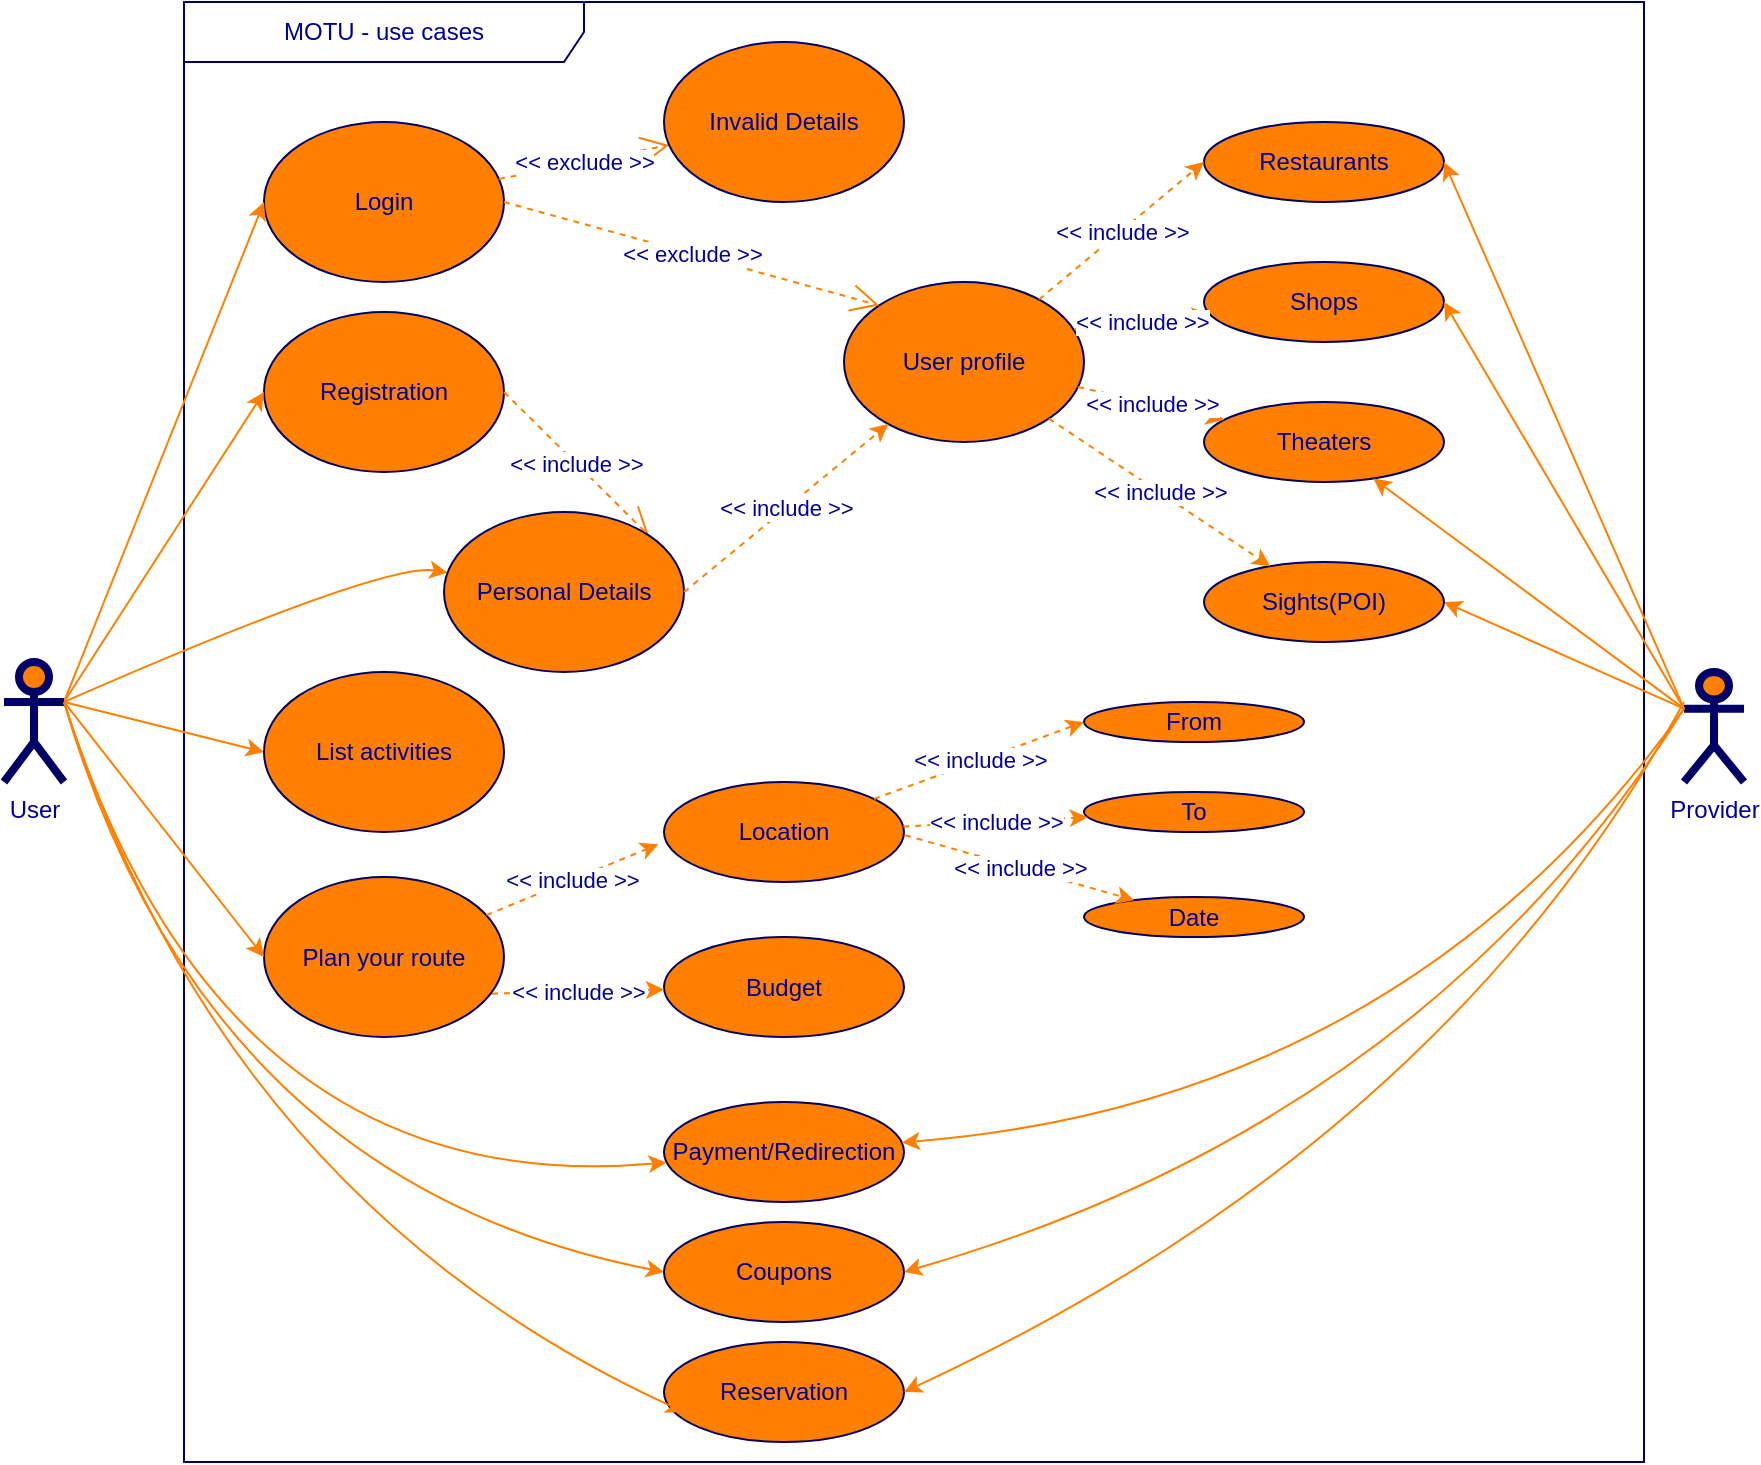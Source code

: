 <mxfile version="13.7.5" type="github">
  <diagram id="1cee9afd-dcdd-cf27-cb82-50d77dad4855" name="Page-1">
    <mxGraphModel dx="865" dy="518" grid="1" gridSize="10" guides="1" tooltips="1" connect="1" arrows="1" fold="1" page="1" pageScale="1" pageWidth="850" pageHeight="1100" math="0" shadow="0">
      <root>
        <mxCell id="0" />
        <mxCell id="1" parent="0" />
        <mxCell id="c1cb8d76720eaeb-22" value="MOTU - use cases" style="shape=umlFrame;whiteSpace=wrap;html=1;strokeWidth=1;fillColor=none;width=200;height=30;fontColor=#000099;strokeColor=#000066;" parent="1" vertex="1">
          <mxGeometry x="220" y="20" width="730" height="730" as="geometry" />
        </mxCell>
        <mxCell id="c1cb8d76720eaeb-20" value="Provider" style="shape=umlActor;verticalLabelPosition=bottom;labelBackgroundColor=#ffffff;verticalAlign=top;html=1;strokeWidth=4;fillColor=#FF8000;strokeColor=#000066;fontColor=#000099;" parent="1" vertex="1">
          <mxGeometry x="970" y="355" width="30" height="55" as="geometry" />
        </mxCell>
        <mxCell id="c1cb8d76720eaeb-1" value="Login" style="ellipse;whiteSpace=wrap;html=1;fillColor=#FF8000;strokeColor=#000066;fontColor=#000099;" parent="1" vertex="1">
          <mxGeometry x="260" y="80" width="120" height="80" as="geometry" />
        </mxCell>
        <mxCell id="c1cb8d76720eaeb-2" value="Registration" style="ellipse;whiteSpace=wrap;html=1;fillColor=#FF8000;strokeColor=#000066;fontColor=#000099;" parent="1" vertex="1">
          <mxGeometry x="260" y="175" width="120" height="80" as="geometry" />
        </mxCell>
        <mxCell id="c1cb8d76720eaeb-3" value="User profile" style="ellipse;whiteSpace=wrap;html=1;fillColor=#FF8000;strokeColor=#000066;fontColor=#000099;" parent="1" vertex="1">
          <mxGeometry x="550" y="160" width="120" height="80" as="geometry" />
        </mxCell>
        <mxCell id="c1cb8d76720eaeb-6" value="Plan your route" style="ellipse;whiteSpace=wrap;html=1;fillColor=#FF8000;strokeColor=#000066;fontColor=#000099;" parent="1" vertex="1">
          <mxGeometry x="260" y="457.5" width="120" height="80" as="geometry" />
        </mxCell>
        <mxCell id="c1cb8d76720eaeb-10" style="html=1;exitX=1;exitY=0.333;exitPerimeter=0;entryX=0;entryY=0.5;jettySize=auto;orthogonalLoop=1;fillColor=#f8cecc;strokeColor=#FF8000;curved=1;fontColor=#000099;" parent="1" source="c1cb8d76720eaeb-15" target="c1cb8d76720eaeb-1" edge="1">
          <mxGeometry relative="1" as="geometry" />
        </mxCell>
        <mxCell id="c1cb8d76720eaeb-11" style="html=1;exitX=1;exitY=0.333;exitPerimeter=0;entryX=0;entryY=0.5;jettySize=auto;orthogonalLoop=1;curved=1;fontColor=#000099;strokeColor=#FF8000;" parent="1" source="c1cb8d76720eaeb-15" target="c1cb8d76720eaeb-2" edge="1">
          <mxGeometry relative="1" as="geometry" />
        </mxCell>
        <mxCell id="c1cb8d76720eaeb-12" style="rounded=0;html=1;exitX=1;exitY=0.333;exitPerimeter=0;entryX=0;entryY=0.5;jettySize=auto;orthogonalLoop=1;fontColor=#000099;strokeColor=#FF8000;" parent="1" source="c1cb8d76720eaeb-15" target="c1cb8d76720eaeb-26" edge="1">
          <mxGeometry relative="1" as="geometry" />
        </mxCell>
        <mxCell id="c1cb8d76720eaeb-13" style="edgeStyle=none;curved=1;html=1;exitX=1;exitY=0.333;exitPerimeter=0;jettySize=auto;orthogonalLoop=1;strokeColor=#FF8000;fontColor=#000099;" parent="1" source="c1cb8d76720eaeb-15" target="KjHHZVlX-_jgiWTTWuIh-20" edge="1">
          <mxGeometry relative="1" as="geometry">
            <Array as="points">
              <mxPoint x="320" y="300" />
            </Array>
          </mxGeometry>
        </mxCell>
        <mxCell id="c1cb8d76720eaeb-14" style="edgeStyle=none;curved=1;html=1;exitX=1;exitY=0.333;exitPerimeter=0;jettySize=auto;orthogonalLoop=1;strokeColor=#FF8000;entryX=0;entryY=0.5;fontColor=#000099;" parent="1" source="c1cb8d76720eaeb-15" target="c1cb8d76720eaeb-6" edge="1">
          <mxGeometry relative="1" as="geometry" />
        </mxCell>
        <mxCell id="c1cb8d76720eaeb-15" value="User" style="shape=umlActor;verticalLabelPosition=bottom;labelBackgroundColor=#ffffff;verticalAlign=top;html=1;strokeWidth=4;fillColor=#FF8000;strokeColor=#000066;fontColor=#000099;" parent="1" vertex="1">
          <mxGeometry x="130" y="350" width="30" height="60" as="geometry" />
        </mxCell>
        <mxCell id="c1cb8d76720eaeb-17" style="edgeStyle=none;curved=1;html=1;exitX=0;exitY=0.333;exitPerimeter=0;entryX=1;entryY=0.5;jettySize=auto;orthogonalLoop=1;strokeColor=#FF8000;fontColor=#000099;entryDx=0;entryDy=0;" parent="1" source="c1cb8d76720eaeb-20" target="KjHHZVlX-_jgiWTTWuIh-36" edge="1">
          <mxGeometry relative="1" as="geometry" />
        </mxCell>
        <mxCell id="c1cb8d76720eaeb-26" value="List activities" style="ellipse;whiteSpace=wrap;html=1;fillColor=#FF8000;strokeColor=#000066;fontColor=#000099;" parent="1" vertex="1">
          <mxGeometry x="260" y="355" width="120" height="80" as="geometry" />
        </mxCell>
        <mxCell id="c1cb8d76720eaeb-27" value="&amp;lt;&amp;lt; include &amp;gt;&amp;gt;" style="endArrow=open;endSize=12;dashed=1;html=1;fontColor=#000099;strokeColor=#FF8000;entryX=1;entryY=0;entryDx=0;entryDy=0;exitX=1;exitY=0.5;exitDx=0;exitDy=0;" parent="1" source="c1cb8d76720eaeb-2" target="KjHHZVlX-_jgiWTTWuIh-20" edge="1">
          <mxGeometry width="160" relative="1" as="geometry">
            <mxPoint x="357" y="277" as="sourcePoint" />
            <mxPoint x="513" y="163" as="targetPoint" />
          </mxGeometry>
        </mxCell>
        <mxCell id="c1cb8d76720eaeb-28" value="&amp;lt;&amp;lt; exclude &amp;gt;&amp;gt;" style="endArrow=open;endSize=12;dashed=1;html=1;exitX=1;exitY=0.5;entryX=0;entryY=0;fontColor=#000099;strokeColor=#FF8000;entryDx=0;entryDy=0;" parent="1" source="c1cb8d76720eaeb-1" target="c1cb8d76720eaeb-3" edge="1">
          <mxGeometry width="160" relative="1" as="geometry">
            <mxPoint x="375" y="215" as="sourcePoint" />
            <mxPoint x="667.574" y="176.716" as="targetPoint" />
          </mxGeometry>
        </mxCell>
        <mxCell id="KjHHZVlX-_jgiWTTWuIh-5" value="&amp;lt;&amp;lt; exclude &amp;gt;&amp;gt;" style="endArrow=open;endSize=12;dashed=1;html=1;fontColor=#000099;strokeColor=#FF8000;" edge="1" parent="1" source="c1cb8d76720eaeb-1" target="KjHHZVlX-_jgiWTTWuIh-6">
          <mxGeometry width="160" relative="1" as="geometry">
            <mxPoint x="375" y="125" as="sourcePoint" />
            <mxPoint x="502.574" y="176.716" as="targetPoint" />
          </mxGeometry>
        </mxCell>
        <mxCell id="KjHHZVlX-_jgiWTTWuIh-6" value="Invalid Details" style="ellipse;whiteSpace=wrap;html=1;fillColor=#FF8000;strokeColor=#000066;fontColor=#000099;" vertex="1" parent="1">
          <mxGeometry x="460" y="40" width="120" height="80" as="geometry" />
        </mxCell>
        <mxCell id="KjHHZVlX-_jgiWTTWuIh-20" value="Personal Details" style="ellipse;whiteSpace=wrap;html=1;strokeColor=#000066;fillColor=#FF8000;fontColor=#000099;" vertex="1" parent="1">
          <mxGeometry x="350" y="275" width="120" height="80" as="geometry" />
        </mxCell>
        <mxCell id="KjHHZVlX-_jgiWTTWuIh-22" value="" style="endArrow=classic;html=1;dashed=1;strokeColor=#FF8000;fontColor=#000099;exitX=1;exitY=0.5;exitDx=0;exitDy=0;" edge="1" parent="1" source="KjHHZVlX-_jgiWTTWuIh-20" target="c1cb8d76720eaeb-3">
          <mxGeometry relative="1" as="geometry">
            <mxPoint x="500" y="330" as="sourcePoint" />
            <mxPoint x="600" y="330" as="targetPoint" />
          </mxGeometry>
        </mxCell>
        <mxCell id="KjHHZVlX-_jgiWTTWuIh-23" value="&amp;lt;&amp;lt; include &amp;gt;&amp;gt;" style="edgeLabel;resizable=0;html=1;align=center;verticalAlign=middle;fontColor=#000099;" connectable="0" vertex="1" parent="KjHHZVlX-_jgiWTTWuIh-22">
          <mxGeometry relative="1" as="geometry" />
        </mxCell>
        <mxCell id="KjHHZVlX-_jgiWTTWuIh-24" value="Location" style="ellipse;whiteSpace=wrap;html=1;strokeColor=#000066;fillColor=#FF8000;fontColor=#000099;" vertex="1" parent="1">
          <mxGeometry x="460" y="410" width="120" height="50" as="geometry" />
        </mxCell>
        <mxCell id="KjHHZVlX-_jgiWTTWuIh-25" value="Budget" style="ellipse;whiteSpace=wrap;html=1;strokeColor=#000066;fillColor=#FF8000;fontColor=#000099;" vertex="1" parent="1">
          <mxGeometry x="460" y="487.5" width="120" height="50" as="geometry" />
        </mxCell>
        <mxCell id="KjHHZVlX-_jgiWTTWuIh-26" value="" style="endArrow=classic;html=1;dashed=1;strokeColor=#FF8000;fontColor=#000099;entryX=-0.023;entryY=0.622;entryDx=0;entryDy=0;entryPerimeter=0;" edge="1" parent="1" source="c1cb8d76720eaeb-6" target="KjHHZVlX-_jgiWTTWuIh-24">
          <mxGeometry relative="1" as="geometry">
            <mxPoint x="480" y="325" as="sourcePoint" />
            <mxPoint x="582.19" y="241.058" as="targetPoint" />
          </mxGeometry>
        </mxCell>
        <mxCell id="KjHHZVlX-_jgiWTTWuIh-27" value="&amp;lt;&amp;lt; include &amp;gt;&amp;gt;" style="edgeLabel;resizable=0;html=1;align=center;verticalAlign=middle;fontColor=#000099;" connectable="0" vertex="1" parent="KjHHZVlX-_jgiWTTWuIh-26">
          <mxGeometry relative="1" as="geometry" />
        </mxCell>
        <mxCell id="KjHHZVlX-_jgiWTTWuIh-28" value="" style="endArrow=classic;html=1;dashed=1;strokeColor=#FF8000;fontColor=#000099;exitX=0.95;exitY=0.729;exitDx=0;exitDy=0;exitPerimeter=0;" edge="1" parent="1" source="c1cb8d76720eaeb-6" target="KjHHZVlX-_jgiWTTWuIh-25">
          <mxGeometry relative="1" as="geometry">
            <mxPoint x="384.21" y="490.357" as="sourcePoint" />
            <mxPoint x="447.24" y="469.76" as="targetPoint" />
          </mxGeometry>
        </mxCell>
        <mxCell id="KjHHZVlX-_jgiWTTWuIh-29" value="&amp;lt;&amp;lt; include &amp;gt;&amp;gt;" style="edgeLabel;resizable=0;html=1;align=center;verticalAlign=middle;fontColor=#000099;" connectable="0" vertex="1" parent="KjHHZVlX-_jgiWTTWuIh-28">
          <mxGeometry relative="1" as="geometry" />
        </mxCell>
        <mxCell id="KjHHZVlX-_jgiWTTWuIh-30" value="Payment/Redirection" style="ellipse;whiteSpace=wrap;html=1;strokeColor=#000066;fillColor=#FF8000;fontColor=#000099;" vertex="1" parent="1">
          <mxGeometry x="460" y="570" width="120" height="50" as="geometry" />
        </mxCell>
        <mxCell id="KjHHZVlX-_jgiWTTWuIh-31" style="edgeStyle=none;curved=1;html=1;jettySize=auto;orthogonalLoop=1;strokeColor=#FF8000;fontColor=#000099;exitX=1;exitY=0.333;exitDx=0;exitDy=0;exitPerimeter=0;entryX=0;entryY=0.5;entryDx=0;entryDy=0;" edge="1" parent="1" source="c1cb8d76720eaeb-15" target="KjHHZVlX-_jgiWTTWuIh-66">
          <mxGeometry relative="1" as="geometry">
            <mxPoint x="160" y="220" as="sourcePoint" />
            <mxPoint x="270" y="507.5" as="targetPoint" />
            <Array as="points">
              <mxPoint x="230" y="610" />
            </Array>
          </mxGeometry>
        </mxCell>
        <mxCell id="KjHHZVlX-_jgiWTTWuIh-33" value="Restaurants" style="ellipse;whiteSpace=wrap;html=1;strokeColor=#000066;fillColor=#FF8000;fontColor=#000099;" vertex="1" parent="1">
          <mxGeometry x="730" y="80" width="120" height="40" as="geometry" />
        </mxCell>
        <mxCell id="KjHHZVlX-_jgiWTTWuIh-34" value="Shops" style="ellipse;whiteSpace=wrap;html=1;strokeColor=#000066;fillColor=#FF8000;fontColor=#000099;" vertex="1" parent="1">
          <mxGeometry x="730" y="150" width="120" height="40" as="geometry" />
        </mxCell>
        <mxCell id="KjHHZVlX-_jgiWTTWuIh-35" value="Theaters" style="ellipse;whiteSpace=wrap;html=1;strokeColor=#000066;fillColor=#FF8000;fontColor=#000099;" vertex="1" parent="1">
          <mxGeometry x="730" y="220" width="120" height="40" as="geometry" />
        </mxCell>
        <mxCell id="KjHHZVlX-_jgiWTTWuIh-36" value="Sights(POI)" style="ellipse;whiteSpace=wrap;html=1;strokeColor=#000066;fillColor=#FF8000;fontColor=#000099;" vertex="1" parent="1">
          <mxGeometry x="730" y="300" width="120" height="40" as="geometry" />
        </mxCell>
        <mxCell id="KjHHZVlX-_jgiWTTWuIh-41" value="" style="endArrow=classic;html=1;dashed=1;strokeColor=#FF8000;fontColor=#000099;entryX=0;entryY=0.5;entryDx=0;entryDy=0;" edge="1" parent="1" source="c1cb8d76720eaeb-3" target="KjHHZVlX-_jgiWTTWuIh-33">
          <mxGeometry relative="1" as="geometry">
            <mxPoint x="480" y="325" as="sourcePoint" />
            <mxPoint x="582.087" y="241.003" as="targetPoint" />
          </mxGeometry>
        </mxCell>
        <mxCell id="KjHHZVlX-_jgiWTTWuIh-42" value="&amp;lt;&amp;lt; include &amp;gt;&amp;gt;" style="edgeLabel;resizable=0;html=1;align=center;verticalAlign=middle;fontColor=#000099;" connectable="0" vertex="1" parent="KjHHZVlX-_jgiWTTWuIh-41">
          <mxGeometry relative="1" as="geometry" />
        </mxCell>
        <mxCell id="KjHHZVlX-_jgiWTTWuIh-43" value="" style="endArrow=classic;html=1;dashed=1;strokeColor=#FF8000;fontColor=#000099;" edge="1" parent="1" target="KjHHZVlX-_jgiWTTWuIh-34">
          <mxGeometry relative="1" as="geometry">
            <mxPoint x="665.138" y="183.648" as="sourcePoint" />
            <mxPoint x="740" y="140" as="targetPoint" />
          </mxGeometry>
        </mxCell>
        <mxCell id="KjHHZVlX-_jgiWTTWuIh-44" value="&amp;lt;&amp;lt; include &amp;gt;&amp;gt;" style="edgeLabel;resizable=0;html=1;align=center;verticalAlign=middle;fontColor=#000099;" connectable="0" vertex="1" parent="KjHHZVlX-_jgiWTTWuIh-43">
          <mxGeometry relative="1" as="geometry" />
        </mxCell>
        <mxCell id="KjHHZVlX-_jgiWTTWuIh-45" value="" style="endArrow=classic;html=1;dashed=1;strokeColor=#FF8000;fontColor=#000099;" edge="1" parent="1" source="c1cb8d76720eaeb-3" target="KjHHZVlX-_jgiWTTWuIh-35">
          <mxGeometry relative="1" as="geometry">
            <mxPoint x="675.138" y="193.648" as="sourcePoint" />
            <mxPoint x="750" y="150" as="targetPoint" />
          </mxGeometry>
        </mxCell>
        <mxCell id="KjHHZVlX-_jgiWTTWuIh-46" value="&amp;lt;&amp;lt; include &amp;gt;&amp;gt;" style="edgeLabel;resizable=0;html=1;align=center;verticalAlign=middle;fontColor=#000099;" connectable="0" vertex="1" parent="KjHHZVlX-_jgiWTTWuIh-45">
          <mxGeometry relative="1" as="geometry" />
        </mxCell>
        <mxCell id="KjHHZVlX-_jgiWTTWuIh-47" value="" style="endArrow=classic;html=1;dashed=1;strokeColor=#FF8000;fontColor=#000099;" edge="1" parent="1" source="c1cb8d76720eaeb-3" target="KjHHZVlX-_jgiWTTWuIh-36">
          <mxGeometry relative="1" as="geometry">
            <mxPoint x="685.138" y="203.648" as="sourcePoint" />
            <mxPoint x="760" y="160" as="targetPoint" />
          </mxGeometry>
        </mxCell>
        <mxCell id="KjHHZVlX-_jgiWTTWuIh-48" value="&amp;lt;&amp;lt; include &amp;gt;&amp;gt;" style="edgeLabel;resizable=0;html=1;align=center;verticalAlign=middle;fontColor=#000099;" connectable="0" vertex="1" parent="KjHHZVlX-_jgiWTTWuIh-47">
          <mxGeometry relative="1" as="geometry" />
        </mxCell>
        <mxCell id="KjHHZVlX-_jgiWTTWuIh-49" style="edgeStyle=none;curved=1;html=1;exitX=0;exitY=0.333;exitPerimeter=0;jettySize=auto;orthogonalLoop=1;strokeColor=#FF8000;fontColor=#000099;exitDx=0;exitDy=0;" edge="1" parent="1" source="c1cb8d76720eaeb-20" target="KjHHZVlX-_jgiWTTWuIh-35">
          <mxGeometry relative="1" as="geometry">
            <mxPoint x="990" y="225.833" as="sourcePoint" />
            <mxPoint x="860" y="330" as="targetPoint" />
          </mxGeometry>
        </mxCell>
        <mxCell id="KjHHZVlX-_jgiWTTWuIh-50" style="edgeStyle=none;curved=1;html=1;jettySize=auto;orthogonalLoop=1;strokeColor=#FF8000;fontColor=#000099;entryX=1;entryY=0.5;entryDx=0;entryDy=0;exitX=0;exitY=0.333;exitDx=0;exitDy=0;exitPerimeter=0;" edge="1" parent="1" source="c1cb8d76720eaeb-20" target="KjHHZVlX-_jgiWTTWuIh-34">
          <mxGeometry relative="1" as="geometry">
            <mxPoint x="980" y="220" as="sourcePoint" />
            <mxPoint x="856.053" y="242.866" as="targetPoint" />
          </mxGeometry>
        </mxCell>
        <mxCell id="KjHHZVlX-_jgiWTTWuIh-51" style="edgeStyle=none;curved=1;html=1;jettySize=auto;orthogonalLoop=1;strokeColor=#FF8000;fontColor=#000099;entryX=1;entryY=0.5;entryDx=0;entryDy=0;exitX=0;exitY=0.333;exitDx=0;exitDy=0;exitPerimeter=0;" edge="1" parent="1" source="c1cb8d76720eaeb-20" target="KjHHZVlX-_jgiWTTWuIh-33">
          <mxGeometry relative="1" as="geometry">
            <mxPoint x="990" y="225.833" as="sourcePoint" />
            <mxPoint x="860" y="180" as="targetPoint" />
          </mxGeometry>
        </mxCell>
        <mxCell id="KjHHZVlX-_jgiWTTWuIh-52" value="From" style="ellipse;whiteSpace=wrap;html=1;strokeColor=#000066;fillColor=#FF8000;fontColor=#000099;" vertex="1" parent="1">
          <mxGeometry x="670" y="370" width="110" height="20" as="geometry" />
        </mxCell>
        <mxCell id="KjHHZVlX-_jgiWTTWuIh-53" value="To" style="ellipse;whiteSpace=wrap;html=1;strokeColor=#000066;fillColor=#FF8000;fontColor=#000099;" vertex="1" parent="1">
          <mxGeometry x="670" y="415" width="110" height="20" as="geometry" />
        </mxCell>
        <mxCell id="KjHHZVlX-_jgiWTTWuIh-54" value="Date" style="ellipse;whiteSpace=wrap;html=1;strokeColor=#000066;fillColor=#FF8000;fontColor=#000099;" vertex="1" parent="1">
          <mxGeometry x="670" y="467.5" width="110" height="20" as="geometry" />
        </mxCell>
        <mxCell id="KjHHZVlX-_jgiWTTWuIh-55" value="" style="endArrow=classic;html=1;dashed=1;strokeColor=#FF8000;fontColor=#000099;entryX=0;entryY=0.5;entryDx=0;entryDy=0;" edge="1" parent="1" source="KjHHZVlX-_jgiWTTWuIh-24" target="KjHHZVlX-_jgiWTTWuIh-52">
          <mxGeometry relative="1" as="geometry">
            <mxPoint x="662.426" y="238.284" as="sourcePoint" />
            <mxPoint x="773.25" y="312.098" as="targetPoint" />
          </mxGeometry>
        </mxCell>
        <mxCell id="KjHHZVlX-_jgiWTTWuIh-56" value="&amp;lt;&amp;lt; include &amp;gt;&amp;gt;" style="edgeLabel;resizable=0;html=1;align=center;verticalAlign=middle;fontColor=#000099;" connectable="0" vertex="1" parent="KjHHZVlX-_jgiWTTWuIh-55">
          <mxGeometry relative="1" as="geometry" />
        </mxCell>
        <mxCell id="KjHHZVlX-_jgiWTTWuIh-57" value="" style="endArrow=classic;html=1;dashed=1;strokeColor=#FF8000;fontColor=#000099;" edge="1" parent="1" source="KjHHZVlX-_jgiWTTWuIh-24" target="KjHHZVlX-_jgiWTTWuIh-53">
          <mxGeometry relative="1" as="geometry">
            <mxPoint x="570.569" y="426.581" as="sourcePoint" />
            <mxPoint x="650" y="390" as="targetPoint" />
          </mxGeometry>
        </mxCell>
        <mxCell id="KjHHZVlX-_jgiWTTWuIh-58" value="&amp;lt;&amp;lt; include &amp;gt;&amp;gt;" style="edgeLabel;resizable=0;html=1;align=center;verticalAlign=middle;fontColor=#000099;" connectable="0" vertex="1" parent="KjHHZVlX-_jgiWTTWuIh-57">
          <mxGeometry relative="1" as="geometry" />
        </mxCell>
        <mxCell id="KjHHZVlX-_jgiWTTWuIh-59" value="" style="endArrow=classic;html=1;dashed=1;strokeColor=#FF8000;fontColor=#000099;" edge="1" parent="1" target="KjHHZVlX-_jgiWTTWuIh-54">
          <mxGeometry relative="1" as="geometry">
            <mxPoint x="580.569" y="436.581" as="sourcePoint" />
            <mxPoint x="660" y="400" as="targetPoint" />
          </mxGeometry>
        </mxCell>
        <mxCell id="KjHHZVlX-_jgiWTTWuIh-60" value="&amp;lt;&amp;lt; include &amp;gt;&amp;gt;" style="edgeLabel;resizable=0;html=1;align=center;verticalAlign=middle;fontColor=#000099;" connectable="0" vertex="1" parent="KjHHZVlX-_jgiWTTWuIh-59">
          <mxGeometry relative="1" as="geometry" />
        </mxCell>
        <mxCell id="KjHHZVlX-_jgiWTTWuIh-65" style="edgeStyle=none;curved=1;html=1;exitX=0;exitY=0.333;exitPerimeter=0;jettySize=auto;orthogonalLoop=1;strokeColor=#FF8000;fontColor=#000099;exitDx=0;exitDy=0;" edge="1" parent="1" source="c1cb8d76720eaeb-20" target="KjHHZVlX-_jgiWTTWuIh-30">
          <mxGeometry relative="1" as="geometry">
            <mxPoint x="980" y="383.333" as="sourcePoint" />
            <mxPoint x="860" y="330" as="targetPoint" />
            <Array as="points">
              <mxPoint x="830" y="570" />
            </Array>
          </mxGeometry>
        </mxCell>
        <mxCell id="KjHHZVlX-_jgiWTTWuIh-66" value="Coupons" style="ellipse;whiteSpace=wrap;html=1;strokeColor=#000066;fillColor=#FF8000;fontColor=#000099;" vertex="1" parent="1">
          <mxGeometry x="460" y="630" width="120" height="50" as="geometry" />
        </mxCell>
        <mxCell id="KjHHZVlX-_jgiWTTWuIh-67" value="Reservation" style="ellipse;whiteSpace=wrap;html=1;strokeColor=#000066;fillColor=#FF8000;fontColor=#000099;" vertex="1" parent="1">
          <mxGeometry x="460" y="690" width="120" height="50" as="geometry" />
        </mxCell>
        <mxCell id="KjHHZVlX-_jgiWTTWuIh-68" style="edgeStyle=none;curved=1;html=1;jettySize=auto;orthogonalLoop=1;strokeColor=#FF8000;fontColor=#000099;" edge="1" parent="1" target="KjHHZVlX-_jgiWTTWuIh-30">
          <mxGeometry relative="1" as="geometry">
            <mxPoint x="160" y="370" as="sourcePoint" />
            <mxPoint x="397.905" y="665.116" as="targetPoint" />
            <Array as="points">
              <mxPoint x="240" y="620" />
            </Array>
          </mxGeometry>
        </mxCell>
        <mxCell id="KjHHZVlX-_jgiWTTWuIh-69" style="edgeStyle=none;curved=1;html=1;exitX=0;exitY=0.333;exitPerimeter=0;jettySize=auto;orthogonalLoop=1;strokeColor=#FF8000;fontColor=#000099;exitDx=0;exitDy=0;entryX=1;entryY=0.5;entryDx=0;entryDy=0;" edge="1" parent="1" source="c1cb8d76720eaeb-20" target="KjHHZVlX-_jgiWTTWuIh-66">
          <mxGeometry relative="1" as="geometry">
            <mxPoint x="980" y="383.333" as="sourcePoint" />
            <mxPoint x="588.907" y="600.249" as="targetPoint" />
            <Array as="points">
              <mxPoint x="840" y="580" />
            </Array>
          </mxGeometry>
        </mxCell>
        <mxCell id="KjHHZVlX-_jgiWTTWuIh-71" style="edgeStyle=none;curved=1;html=1;jettySize=auto;orthogonalLoop=1;strokeColor=#FF8000;fontColor=#000099;entryX=1;entryY=0.5;entryDx=0;entryDy=0;" edge="1" parent="1" target="KjHHZVlX-_jgiWTTWuIh-67">
          <mxGeometry relative="1" as="geometry">
            <mxPoint x="970" y="370" as="sourcePoint" />
            <mxPoint x="590" y="665" as="targetPoint" />
            <Array as="points">
              <mxPoint x="850" y="590" />
            </Array>
          </mxGeometry>
        </mxCell>
        <mxCell id="KjHHZVlX-_jgiWTTWuIh-72" style="edgeStyle=none;curved=1;html=1;jettySize=auto;orthogonalLoop=1;strokeColor=#FF8000;fontColor=#000099;exitX=1;exitY=0.333;exitDx=0;exitDy=0;exitPerimeter=0;entryX=0;entryY=0.5;entryDx=0;entryDy=0;" edge="1" parent="1" source="c1cb8d76720eaeb-15">
          <mxGeometry relative="1" as="geometry">
            <mxPoint x="170" y="380" as="sourcePoint" />
            <mxPoint x="470" y="725" as="targetPoint" />
            <Array as="points">
              <mxPoint x="240" y="620" />
            </Array>
          </mxGeometry>
        </mxCell>
      </root>
    </mxGraphModel>
  </diagram>
</mxfile>
